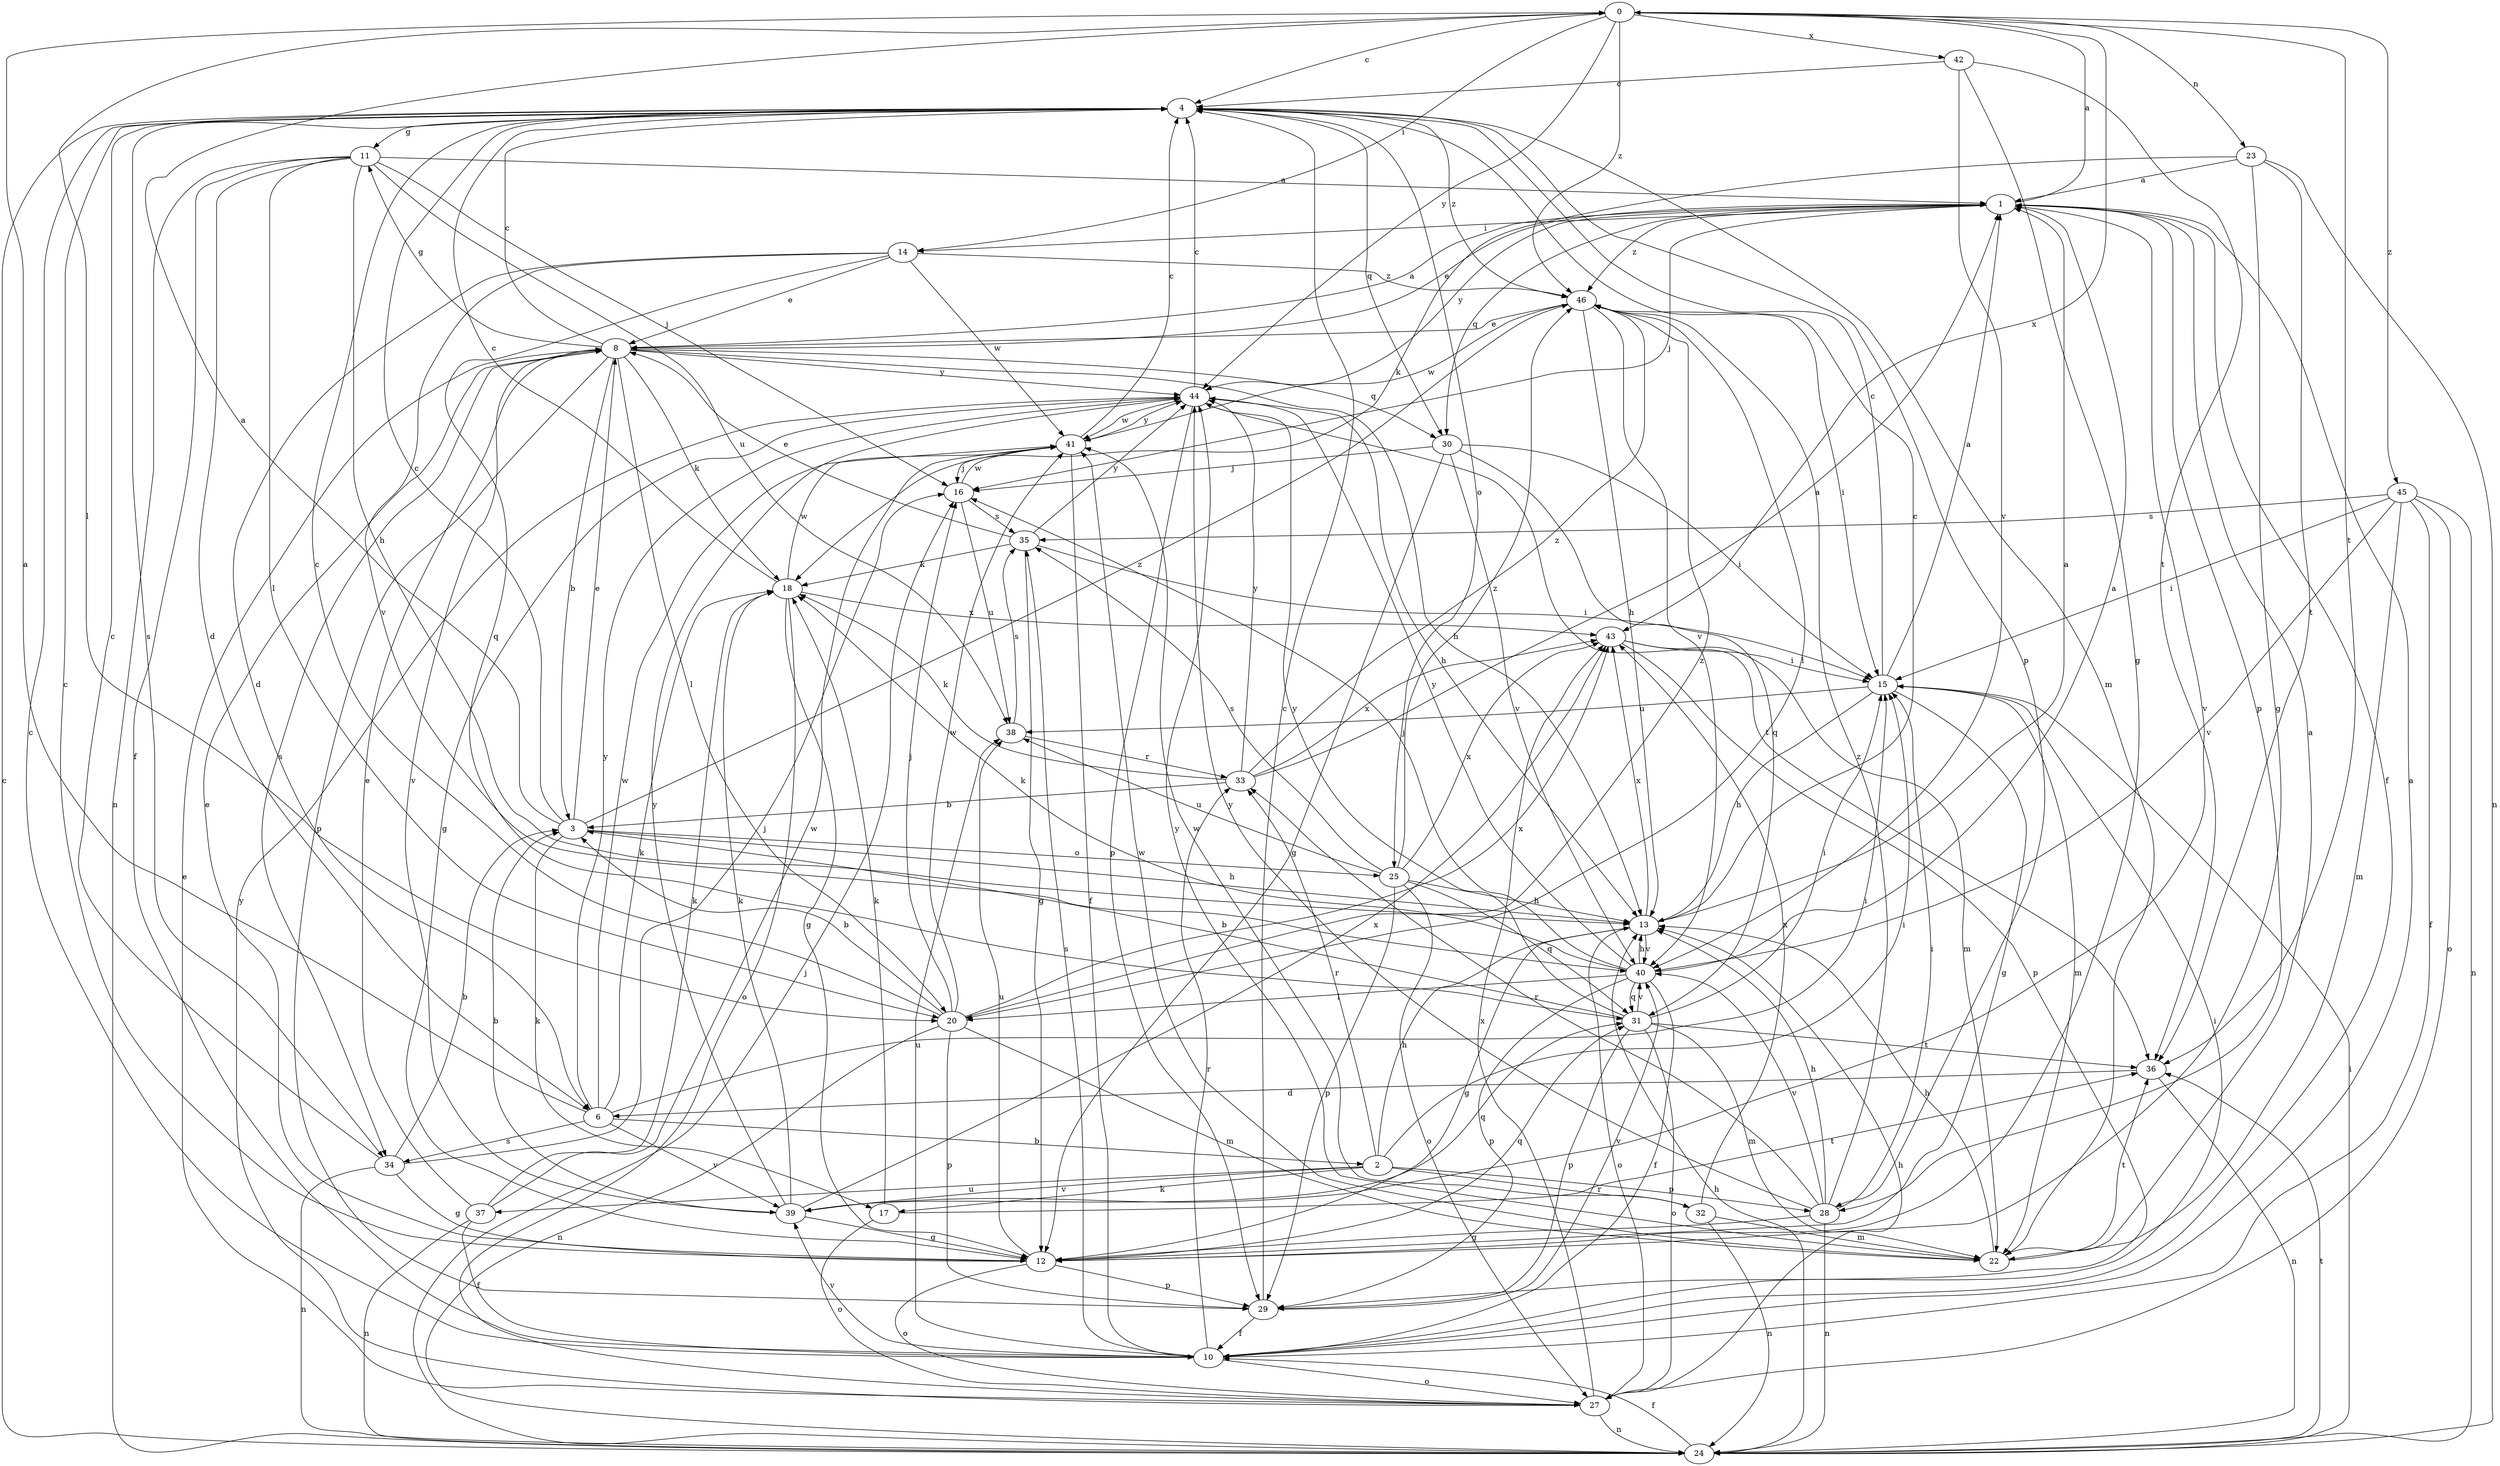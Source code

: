strict digraph  {
0;
1;
2;
3;
4;
6;
8;
10;
11;
12;
13;
14;
15;
16;
17;
18;
20;
22;
23;
24;
25;
27;
28;
29;
30;
31;
32;
33;
34;
35;
36;
37;
38;
39;
40;
41;
42;
43;
44;
45;
46;
0 -> 4  [label=c];
0 -> 14  [label=i];
0 -> 20  [label=l];
0 -> 23  [label=n];
0 -> 36  [label=t];
0 -> 42  [label=x];
0 -> 43  [label=x];
0 -> 44  [label=y];
0 -> 45  [label=z];
0 -> 46  [label=z];
1 -> 0  [label=a];
1 -> 8  [label=e];
1 -> 10  [label=f];
1 -> 14  [label=i];
1 -> 16  [label=j];
1 -> 28  [label=p];
1 -> 30  [label=q];
1 -> 39  [label=v];
1 -> 44  [label=y];
1 -> 46  [label=z];
2 -> 13  [label=h];
2 -> 15  [label=i];
2 -> 17  [label=k];
2 -> 28  [label=p];
2 -> 32  [label=r];
2 -> 33  [label=r];
2 -> 37  [label=u];
2 -> 39  [label=v];
3 -> 0  [label=a];
3 -> 4  [label=c];
3 -> 8  [label=e];
3 -> 13  [label=h];
3 -> 17  [label=k];
3 -> 25  [label=o];
3 -> 46  [label=z];
4 -> 11  [label=g];
4 -> 22  [label=m];
4 -> 25  [label=o];
4 -> 28  [label=p];
4 -> 30  [label=q];
4 -> 34  [label=s];
4 -> 46  [label=z];
6 -> 0  [label=a];
6 -> 2  [label=b];
6 -> 15  [label=i];
6 -> 18  [label=k];
6 -> 34  [label=s];
6 -> 39  [label=v];
6 -> 41  [label=w];
6 -> 44  [label=y];
8 -> 1  [label=a];
8 -> 3  [label=b];
8 -> 4  [label=c];
8 -> 11  [label=g];
8 -> 13  [label=h];
8 -> 18  [label=k];
8 -> 20  [label=l];
8 -> 29  [label=p];
8 -> 30  [label=q];
8 -> 34  [label=s];
8 -> 39  [label=v];
8 -> 44  [label=y];
10 -> 1  [label=a];
10 -> 4  [label=c];
10 -> 15  [label=i];
10 -> 27  [label=o];
10 -> 33  [label=r];
10 -> 35  [label=s];
10 -> 38  [label=u];
10 -> 39  [label=v];
11 -> 1  [label=a];
11 -> 6  [label=d];
11 -> 10  [label=f];
11 -> 13  [label=h];
11 -> 16  [label=j];
11 -> 20  [label=l];
11 -> 24  [label=n];
11 -> 38  [label=u];
12 -> 4  [label=c];
12 -> 8  [label=e];
12 -> 27  [label=o];
12 -> 29  [label=p];
12 -> 31  [label=q];
12 -> 38  [label=u];
13 -> 1  [label=a];
13 -> 4  [label=c];
13 -> 12  [label=g];
13 -> 27  [label=o];
13 -> 40  [label=v];
13 -> 43  [label=x];
14 -> 6  [label=d];
14 -> 8  [label=e];
14 -> 31  [label=q];
14 -> 40  [label=v];
14 -> 41  [label=w];
14 -> 46  [label=z];
15 -> 1  [label=a];
15 -> 4  [label=c];
15 -> 12  [label=g];
15 -> 13  [label=h];
15 -> 22  [label=m];
15 -> 38  [label=u];
16 -> 35  [label=s];
16 -> 38  [label=u];
16 -> 41  [label=w];
17 -> 18  [label=k];
17 -> 27  [label=o];
17 -> 36  [label=t];
18 -> 4  [label=c];
18 -> 12  [label=g];
18 -> 27  [label=o];
18 -> 41  [label=w];
18 -> 43  [label=x];
20 -> 3  [label=b];
20 -> 4  [label=c];
20 -> 16  [label=j];
20 -> 22  [label=m];
20 -> 24  [label=n];
20 -> 29  [label=p];
20 -> 41  [label=w];
20 -> 43  [label=x];
20 -> 46  [label=z];
22 -> 1  [label=a];
22 -> 13  [label=h];
22 -> 36  [label=t];
22 -> 41  [label=w];
22 -> 44  [label=y];
23 -> 1  [label=a];
23 -> 12  [label=g];
23 -> 18  [label=k];
23 -> 24  [label=n];
23 -> 36  [label=t];
24 -> 4  [label=c];
24 -> 10  [label=f];
24 -> 13  [label=h];
24 -> 15  [label=i];
24 -> 16  [label=j];
24 -> 36  [label=t];
25 -> 13  [label=h];
25 -> 27  [label=o];
25 -> 29  [label=p];
25 -> 31  [label=q];
25 -> 35  [label=s];
25 -> 38  [label=u];
25 -> 43  [label=x];
25 -> 46  [label=z];
27 -> 8  [label=e];
27 -> 13  [label=h];
27 -> 24  [label=n];
27 -> 43  [label=x];
27 -> 44  [label=y];
28 -> 12  [label=g];
28 -> 13  [label=h];
28 -> 15  [label=i];
28 -> 24  [label=n];
28 -> 33  [label=r];
28 -> 40  [label=v];
28 -> 44  [label=y];
28 -> 46  [label=z];
29 -> 4  [label=c];
29 -> 10  [label=f];
29 -> 40  [label=v];
30 -> 12  [label=g];
30 -> 15  [label=i];
30 -> 16  [label=j];
30 -> 31  [label=q];
30 -> 40  [label=v];
31 -> 3  [label=b];
31 -> 15  [label=i];
31 -> 22  [label=m];
31 -> 27  [label=o];
31 -> 29  [label=p];
31 -> 36  [label=t];
31 -> 40  [label=v];
31 -> 44  [label=y];
32 -> 22  [label=m];
32 -> 24  [label=n];
32 -> 41  [label=w];
32 -> 43  [label=x];
33 -> 1  [label=a];
33 -> 3  [label=b];
33 -> 18  [label=k];
33 -> 43  [label=x];
33 -> 44  [label=y];
33 -> 46  [label=z];
34 -> 3  [label=b];
34 -> 4  [label=c];
34 -> 12  [label=g];
34 -> 16  [label=j];
34 -> 24  [label=n];
35 -> 8  [label=e];
35 -> 12  [label=g];
35 -> 15  [label=i];
35 -> 18  [label=k];
35 -> 44  [label=y];
36 -> 6  [label=d];
36 -> 24  [label=n];
37 -> 8  [label=e];
37 -> 10  [label=f];
37 -> 18  [label=k];
37 -> 24  [label=n];
37 -> 41  [label=w];
38 -> 33  [label=r];
38 -> 35  [label=s];
39 -> 3  [label=b];
39 -> 12  [label=g];
39 -> 18  [label=k];
39 -> 31  [label=q];
39 -> 43  [label=x];
39 -> 44  [label=y];
40 -> 1  [label=a];
40 -> 10  [label=f];
40 -> 13  [label=h];
40 -> 16  [label=j];
40 -> 18  [label=k];
40 -> 20  [label=l];
40 -> 29  [label=p];
40 -> 31  [label=q];
40 -> 44  [label=y];
41 -> 4  [label=c];
41 -> 10  [label=f];
41 -> 16  [label=j];
41 -> 44  [label=y];
42 -> 4  [label=c];
42 -> 12  [label=g];
42 -> 36  [label=t];
42 -> 40  [label=v];
43 -> 15  [label=i];
43 -> 22  [label=m];
43 -> 29  [label=p];
44 -> 4  [label=c];
44 -> 12  [label=g];
44 -> 13  [label=h];
44 -> 29  [label=p];
44 -> 36  [label=t];
44 -> 41  [label=w];
45 -> 10  [label=f];
45 -> 15  [label=i];
45 -> 22  [label=m];
45 -> 24  [label=n];
45 -> 27  [label=o];
45 -> 35  [label=s];
45 -> 40  [label=v];
46 -> 8  [label=e];
46 -> 13  [label=h];
46 -> 15  [label=i];
46 -> 20  [label=l];
46 -> 40  [label=v];
46 -> 41  [label=w];
}
